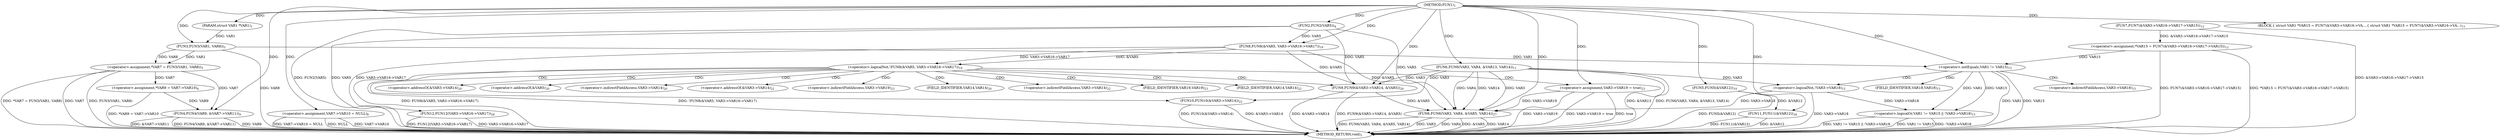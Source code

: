 digraph "FUN1" {  
"8" [label = <(METHOD,FUN1)<SUB>1</SUB>> ]
"116" [label = <(METHOD_RETURN,void)<SUB>1</SUB>> ]
"9" [label = <(PARAM,struct VAR1 *VAR1)<SUB>1</SUB>> ]
"13" [label = <(FUN2,FUN2(VAR5))<SUB>4</SUB>> ]
"16" [label = <(&lt;operator&gt;.assignment,*VAR7 = FUN3(VAR1, VAR8))<SUB>5</SUB>> ]
"22" [label = <(&lt;operator&gt;.assignment,*VAR9 = VAR7-&gt;VAR10)<SUB>6</SUB>> ]
"27" [label = <(&lt;operator&gt;.assignment,VAR7-&gt;VAR10 = NULL)<SUB>8</SUB>> ]
"32" [label = <(FUN4,FUN4(VAR9, &amp;VAR7-&gt;VAR11))<SUB>9</SUB>> ]
"38" [label = <(FUN5,FUN5(&amp;VAR12))<SUB>10</SUB>> ]
"41" [label = <(FUN6,FUN6(VAR3, VAR4, &amp;VAR13, VAR14))<SUB>11</SUB>> ]
"47" [label = <(BLOCK,{
 		struct VAR1 *VAR15 = FUN7(&amp;VAR3-&gt;VAR16-&gt;VA...,{
 		struct VAR1 *VAR15 = FUN7(&amp;VAR3-&gt;VAR16-&gt;VA...)<SUB>11</SUB>> ]
"101" [label = <(FUN11,FUN11(&amp;VAR12))<SUB>26</SUB>> ]
"104" [label = <(FUN6,FUN6(VAR3, VAR4, &amp;VAR5, VAR14))<SUB>27</SUB>> ]
"110" [label = <(FUN12,FUN12(VAR3-&gt;VAR16-&gt;VAR17))<SUB>28</SUB>> ]
"49" [label = <(&lt;operator&gt;.assignment,*VAR15 = FUN7(&amp;VAR3-&gt;VAR16-&gt;VAR17-&gt;VAR15))<SUB>12</SUB>> ]
"18" [label = <(FUN3,FUN3(VAR1, VAR8))<SUB>5</SUB>> ]
"61" [label = <(&lt;operator&gt;.logicalOr,VAR1 != VAR15 || !VAR3-&gt;VAR18)<SUB>15</SUB>> ]
"72" [label = <(&lt;operator&gt;.logicalNot,!FUN8(&amp;VAR5, VAR3-&gt;VAR16-&gt;VAR17))<SUB>19</SUB>> ]
"51" [label = <(FUN7,FUN7(&amp;VAR3-&gt;VAR16-&gt;VAR17-&gt;VAR15))<SUB>12</SUB>> ]
"82" [label = <(FUN9,FUN9(&amp;VAR3-&gt;VAR14, &amp;VAR5))<SUB>20</SUB>> ]
"62" [label = <(&lt;operator&gt;.notEquals,VAR1 != VAR15)<SUB>15</SUB>> ]
"65" [label = <(&lt;operator&gt;.logicalNot,!VAR3-&gt;VAR18)<SUB>15</SUB>> ]
"73" [label = <(FUN8,FUN8(&amp;VAR5, VAR3-&gt;VAR16-&gt;VAR17))<SUB>19</SUB>> ]
"91" [label = <(FUN10,FUN10(&amp;VAR3-&gt;VAR14))<SUB>22</SUB>> ]
"96" [label = <(&lt;operator&gt;.assignment,VAR3-&gt;VAR19 = true)<SUB>23</SUB>> ]
"66" [label = <(&lt;operator&gt;.indirectFieldAccess,VAR3-&gt;VAR18)<SUB>15</SUB>> ]
"83" [label = <(&lt;operator&gt;.addressOf,&amp;VAR3-&gt;VAR14)<SUB>20</SUB>> ]
"87" [label = <(&lt;operator&gt;.addressOf,&amp;VAR5)<SUB>20</SUB>> ]
"68" [label = <(FIELD_IDENTIFIER,VAR18,VAR18)<SUB>15</SUB>> ]
"84" [label = <(&lt;operator&gt;.indirectFieldAccess,VAR3-&gt;VAR14)<SUB>20</SUB>> ]
"92" [label = <(&lt;operator&gt;.addressOf,&amp;VAR3-&gt;VAR14)<SUB>22</SUB>> ]
"97" [label = <(&lt;operator&gt;.indirectFieldAccess,VAR3-&gt;VAR19)<SUB>23</SUB>> ]
"86" [label = <(FIELD_IDENTIFIER,VAR14,VAR14)<SUB>20</SUB>> ]
"93" [label = <(&lt;operator&gt;.indirectFieldAccess,VAR3-&gt;VAR14)<SUB>22</SUB>> ]
"99" [label = <(FIELD_IDENTIFIER,VAR19,VAR19)<SUB>23</SUB>> ]
"95" [label = <(FIELD_IDENTIFIER,VAR14,VAR14)<SUB>22</SUB>> ]
  "13" -> "116"  [ label = "DDG: VAR5"] 
  "13" -> "116"  [ label = "DDG: FUN2(VAR5)"] 
  "16" -> "116"  [ label = "DDG: VAR7"] 
  "16" -> "116"  [ label = "DDG: FUN3(VAR1, VAR8)"] 
  "16" -> "116"  [ label = "DDG: *VAR7 = FUN3(VAR1, VAR8)"] 
  "22" -> "116"  [ label = "DDG: *VAR9 = VAR7-&gt;VAR10"] 
  "27" -> "116"  [ label = "DDG: VAR7-&gt;VAR10"] 
  "27" -> "116"  [ label = "DDG: VAR7-&gt;VAR10 = NULL"] 
  "32" -> "116"  [ label = "DDG: VAR9"] 
  "32" -> "116"  [ label = "DDG: &amp;VAR7-&gt;VAR11"] 
  "32" -> "116"  [ label = "DDG: FUN4(VAR9, &amp;VAR7-&gt;VAR11)"] 
  "38" -> "116"  [ label = "DDG: FUN5(&amp;VAR12)"] 
  "41" -> "116"  [ label = "DDG: &amp;VAR13"] 
  "41" -> "116"  [ label = "DDG: FUN6(VAR3, VAR4, &amp;VAR13, VAR14)"] 
  "51" -> "116"  [ label = "DDG: &amp;VAR3-&gt;VAR16-&gt;VAR17-&gt;VAR15"] 
  "49" -> "116"  [ label = "DDG: FUN7(&amp;VAR3-&gt;VAR16-&gt;VAR17-&gt;VAR15)"] 
  "49" -> "116"  [ label = "DDG: *VAR15 = FUN7(&amp;VAR3-&gt;VAR16-&gt;VAR17-&gt;VAR15)"] 
  "62" -> "116"  [ label = "DDG: VAR1"] 
  "62" -> "116"  [ label = "DDG: VAR15"] 
  "61" -> "116"  [ label = "DDG: VAR1 != VAR15"] 
  "65" -> "116"  [ label = "DDG: VAR3-&gt;VAR18"] 
  "61" -> "116"  [ label = "DDG: !VAR3-&gt;VAR18"] 
  "61" -> "116"  [ label = "DDG: VAR1 != VAR15 || !VAR3-&gt;VAR18"] 
  "72" -> "116"  [ label = "DDG: FUN8(&amp;VAR5, VAR3-&gt;VAR16-&gt;VAR17)"] 
  "72" -> "116"  [ label = "DDG: !FUN8(&amp;VAR5, VAR3-&gt;VAR16-&gt;VAR17)"] 
  "91" -> "116"  [ label = "DDG: &amp;VAR3-&gt;VAR14"] 
  "91" -> "116"  [ label = "DDG: FUN10(&amp;VAR3-&gt;VAR14)"] 
  "96" -> "116"  [ label = "DDG: VAR3-&gt;VAR19"] 
  "96" -> "116"  [ label = "DDG: VAR3-&gt;VAR19 = true"] 
  "82" -> "116"  [ label = "DDG: &amp;VAR3-&gt;VAR14"] 
  "82" -> "116"  [ label = "DDG: FUN9(&amp;VAR3-&gt;VAR14, &amp;VAR5)"] 
  "101" -> "116"  [ label = "DDG: &amp;VAR12"] 
  "101" -> "116"  [ label = "DDG: FUN11(&amp;VAR12)"] 
  "104" -> "116"  [ label = "DDG: VAR3"] 
  "104" -> "116"  [ label = "DDG: VAR4"] 
  "104" -> "116"  [ label = "DDG: &amp;VAR5"] 
  "104" -> "116"  [ label = "DDG: VAR14"] 
  "104" -> "116"  [ label = "DDG: FUN6(VAR3, VAR4, &amp;VAR5, VAR14)"] 
  "110" -> "116"  [ label = "DDG: VAR3-&gt;VAR16-&gt;VAR17"] 
  "110" -> "116"  [ label = "DDG: FUN12(VAR3-&gt;VAR16-&gt;VAR17)"] 
  "96" -> "116"  [ label = "DDG: true"] 
  "27" -> "116"  [ label = "DDG: NULL"] 
  "18" -> "116"  [ label = "DDG: VAR8"] 
  "8" -> "9"  [ label = "DDG: "] 
  "18" -> "16"  [ label = "DDG: VAR1"] 
  "18" -> "16"  [ label = "DDG: VAR8"] 
  "16" -> "22"  [ label = "DDG: VAR7"] 
  "8" -> "27"  [ label = "DDG: "] 
  "8" -> "47"  [ label = "DDG: "] 
  "8" -> "13"  [ label = "DDG: "] 
  "22" -> "32"  [ label = "DDG: VAR9"] 
  "8" -> "32"  [ label = "DDG: "] 
  "16" -> "32"  [ label = "DDG: VAR7"] 
  "8" -> "38"  [ label = "DDG: "] 
  "8" -> "41"  [ label = "DDG: "] 
  "51" -> "49"  [ label = "DDG: &amp;VAR3-&gt;VAR16-&gt;VAR17-&gt;VAR15"] 
  "38" -> "101"  [ label = "DDG: &amp;VAR12"] 
  "8" -> "101"  [ label = "DDG: "] 
  "41" -> "104"  [ label = "DDG: VAR3"] 
  "65" -> "104"  [ label = "DDG: VAR3-&gt;VAR18"] 
  "96" -> "104"  [ label = "DDG: VAR3-&gt;VAR19"] 
  "8" -> "104"  [ label = "DDG: "] 
  "41" -> "104"  [ label = "DDG: VAR4"] 
  "73" -> "104"  [ label = "DDG: &amp;VAR5"] 
  "82" -> "104"  [ label = "DDG: &amp;VAR5"] 
  "13" -> "104"  [ label = "DDG: VAR5"] 
  "41" -> "104"  [ label = "DDG: VAR14"] 
  "73" -> "110"  [ label = "DDG: VAR3-&gt;VAR16-&gt;VAR17"] 
  "9" -> "18"  [ label = "DDG: VAR1"] 
  "8" -> "18"  [ label = "DDG: "] 
  "62" -> "61"  [ label = "DDG: VAR1"] 
  "62" -> "61"  [ label = "DDG: VAR15"] 
  "65" -> "61"  [ label = "DDG: VAR3-&gt;VAR18"] 
  "73" -> "72"  [ label = "DDG: &amp;VAR5"] 
  "73" -> "72"  [ label = "DDG: VAR3-&gt;VAR16-&gt;VAR17"] 
  "18" -> "62"  [ label = "DDG: VAR1"] 
  "8" -> "62"  [ label = "DDG: "] 
  "49" -> "62"  [ label = "DDG: VAR15"] 
  "41" -> "65"  [ label = "DDG: VAR3"] 
  "13" -> "73"  [ label = "DDG: VAR5"] 
  "8" -> "73"  [ label = "DDG: "] 
  "41" -> "82"  [ label = "DDG: VAR3"] 
  "73" -> "82"  [ label = "DDG: &amp;VAR5"] 
  "13" -> "82"  [ label = "DDG: VAR5"] 
  "8" -> "82"  [ label = "DDG: "] 
  "8" -> "96"  [ label = "DDG: "] 
  "41" -> "91"  [ label = "DDG: VAR3"] 
  "72" -> "96"  [ label = "CDG: "] 
  "72" -> "87"  [ label = "CDG: "] 
  "72" -> "97"  [ label = "CDG: "] 
  "72" -> "91"  [ label = "CDG: "] 
  "72" -> "83"  [ label = "CDG: "] 
  "72" -> "99"  [ label = "CDG: "] 
  "72" -> "82"  [ label = "CDG: "] 
  "72" -> "84"  [ label = "CDG: "] 
  "72" -> "93"  [ label = "CDG: "] 
  "72" -> "95"  [ label = "CDG: "] 
  "72" -> "92"  [ label = "CDG: "] 
  "72" -> "86"  [ label = "CDG: "] 
  "62" -> "68"  [ label = "CDG: "] 
  "62" -> "65"  [ label = "CDG: "] 
  "62" -> "66"  [ label = "CDG: "] 
}
